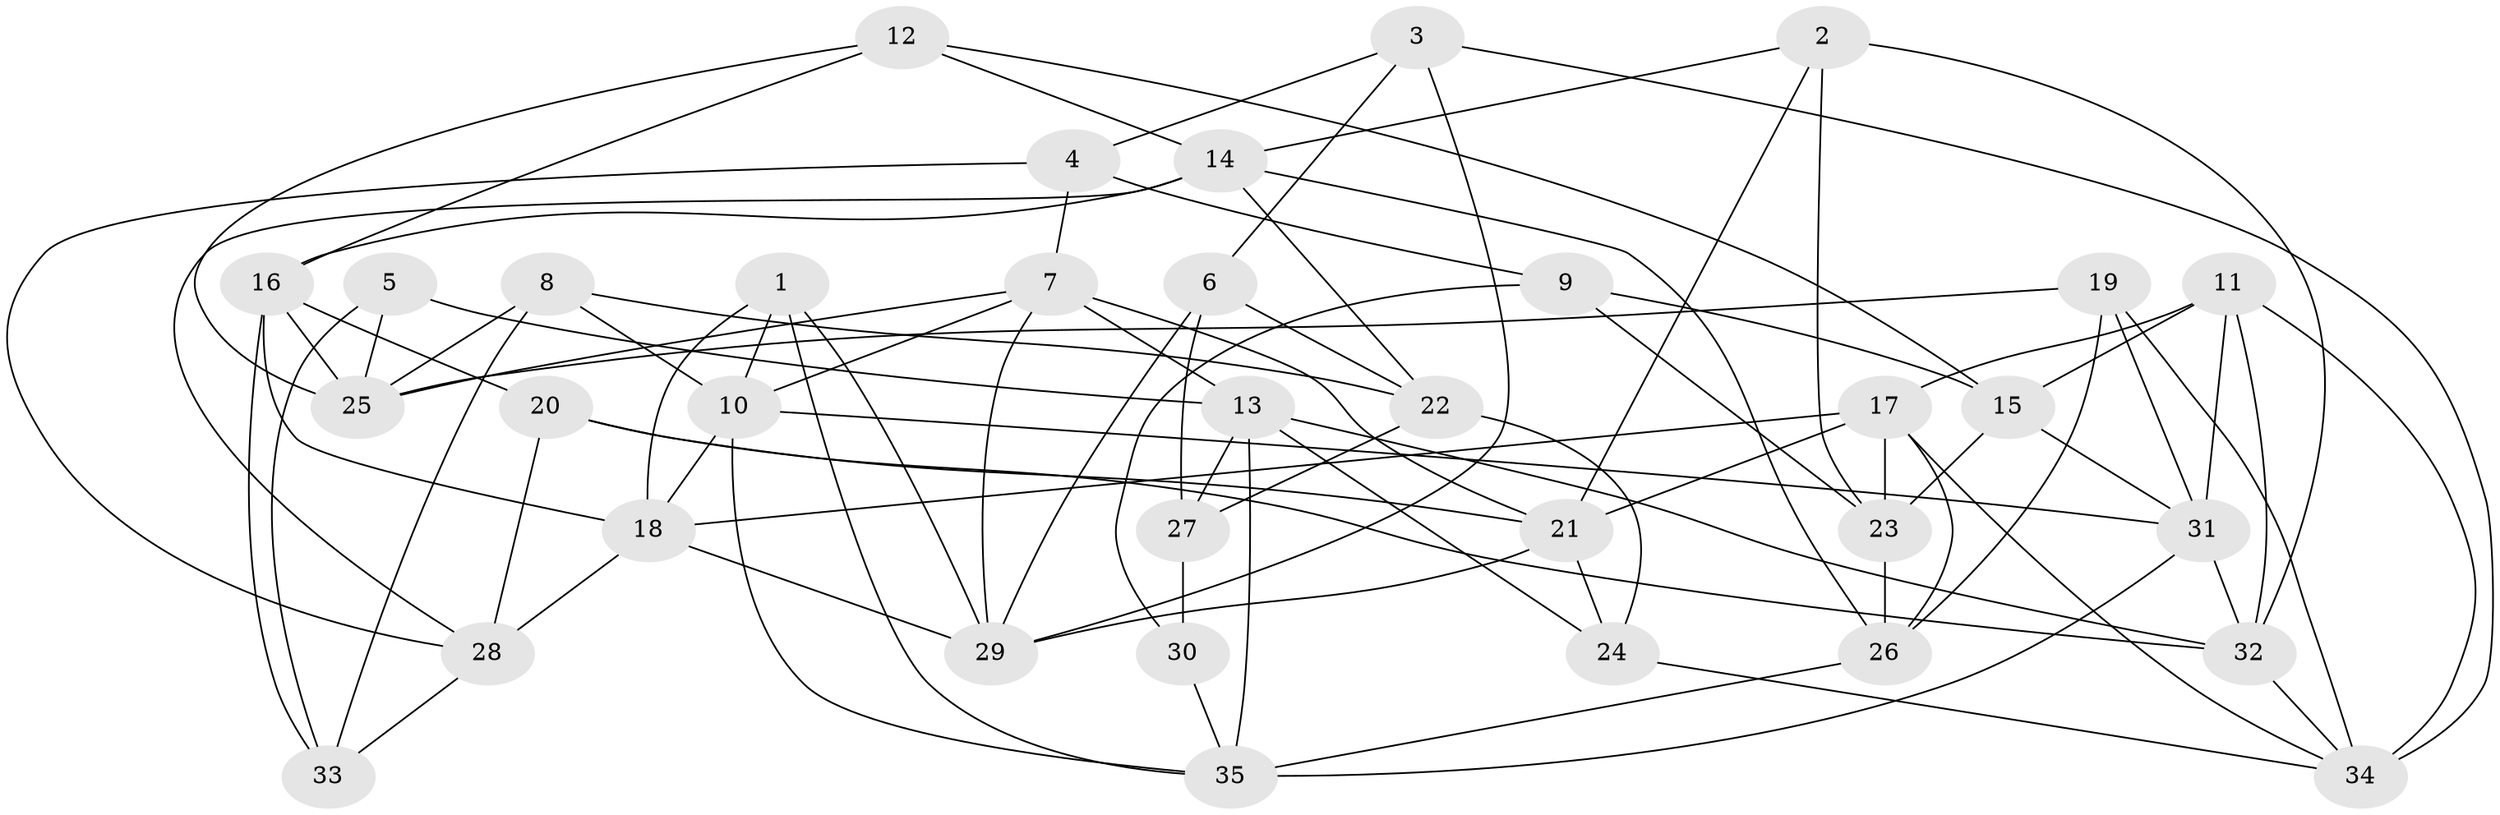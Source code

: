 // original degree distribution, {4: 1.0}
// Generated by graph-tools (version 1.1) at 2025/38/03/04/25 23:38:18]
// undirected, 35 vertices, 86 edges
graph export_dot {
  node [color=gray90,style=filled];
  1;
  2;
  3;
  4;
  5;
  6;
  7;
  8;
  9;
  10;
  11;
  12;
  13;
  14;
  15;
  16;
  17;
  18;
  19;
  20;
  21;
  22;
  23;
  24;
  25;
  26;
  27;
  28;
  29;
  30;
  31;
  32;
  33;
  34;
  35;
  1 -- 10 [weight=1.0];
  1 -- 18 [weight=1.0];
  1 -- 29 [weight=1.0];
  1 -- 35 [weight=1.0];
  2 -- 14 [weight=1.0];
  2 -- 21 [weight=1.0];
  2 -- 23 [weight=1.0];
  2 -- 32 [weight=1.0];
  3 -- 4 [weight=1.0];
  3 -- 6 [weight=1.0];
  3 -- 29 [weight=1.0];
  3 -- 34 [weight=1.0];
  4 -- 7 [weight=1.0];
  4 -- 9 [weight=1.0];
  4 -- 28 [weight=1.0];
  5 -- 13 [weight=1.0];
  5 -- 25 [weight=1.0];
  5 -- 33 [weight=2.0];
  6 -- 22 [weight=1.0];
  6 -- 27 [weight=1.0];
  6 -- 29 [weight=1.0];
  7 -- 10 [weight=1.0];
  7 -- 13 [weight=1.0];
  7 -- 21 [weight=1.0];
  7 -- 25 [weight=1.0];
  7 -- 29 [weight=1.0];
  8 -- 10 [weight=1.0];
  8 -- 22 [weight=1.0];
  8 -- 25 [weight=1.0];
  8 -- 33 [weight=1.0];
  9 -- 15 [weight=1.0];
  9 -- 23 [weight=1.0];
  9 -- 30 [weight=1.0];
  10 -- 18 [weight=1.0];
  10 -- 31 [weight=1.0];
  10 -- 35 [weight=1.0];
  11 -- 15 [weight=2.0];
  11 -- 17 [weight=1.0];
  11 -- 31 [weight=1.0];
  11 -- 32 [weight=1.0];
  11 -- 34 [weight=1.0];
  12 -- 14 [weight=1.0];
  12 -- 15 [weight=1.0];
  12 -- 16 [weight=1.0];
  12 -- 25 [weight=1.0];
  13 -- 24 [weight=1.0];
  13 -- 27 [weight=1.0];
  13 -- 32 [weight=1.0];
  13 -- 35 [weight=1.0];
  14 -- 16 [weight=1.0];
  14 -- 22 [weight=1.0];
  14 -- 26 [weight=1.0];
  14 -- 28 [weight=1.0];
  15 -- 23 [weight=1.0];
  15 -- 31 [weight=1.0];
  16 -- 18 [weight=1.0];
  16 -- 20 [weight=1.0];
  16 -- 25 [weight=1.0];
  16 -- 33 [weight=1.0];
  17 -- 18 [weight=1.0];
  17 -- 21 [weight=1.0];
  17 -- 23 [weight=1.0];
  17 -- 26 [weight=1.0];
  17 -- 34 [weight=1.0];
  18 -- 28 [weight=1.0];
  18 -- 29 [weight=1.0];
  19 -- 25 [weight=1.0];
  19 -- 26 [weight=1.0];
  19 -- 31 [weight=1.0];
  19 -- 34 [weight=1.0];
  20 -- 21 [weight=1.0];
  20 -- 28 [weight=1.0];
  20 -- 32 [weight=1.0];
  21 -- 24 [weight=1.0];
  21 -- 29 [weight=1.0];
  22 -- 24 [weight=1.0];
  22 -- 27 [weight=2.0];
  23 -- 26 [weight=2.0];
  24 -- 34 [weight=1.0];
  26 -- 35 [weight=1.0];
  27 -- 30 [weight=2.0];
  28 -- 33 [weight=2.0];
  30 -- 35 [weight=1.0];
  31 -- 32 [weight=1.0];
  31 -- 35 [weight=1.0];
  32 -- 34 [weight=1.0];
}
